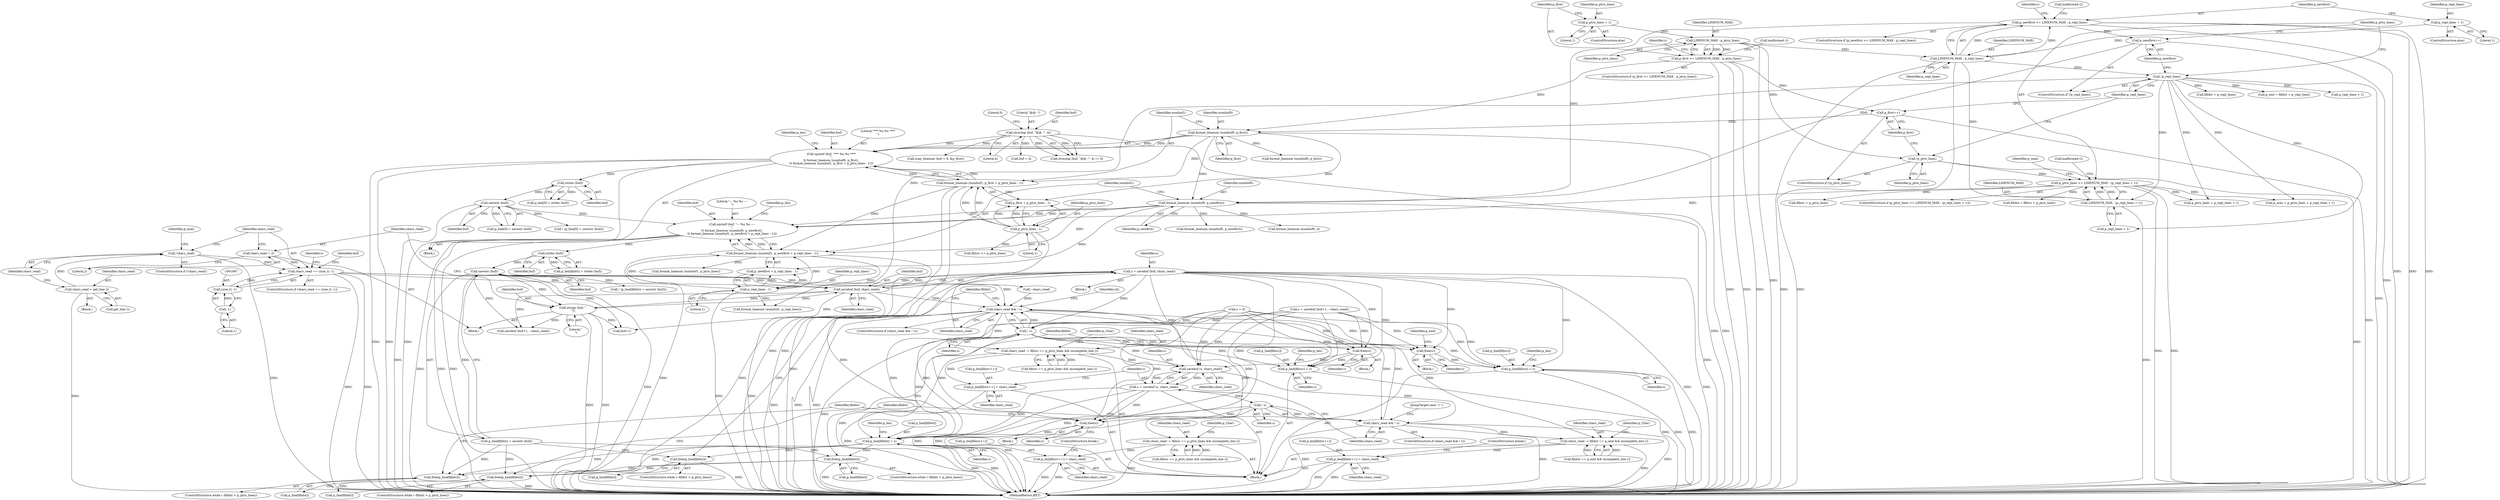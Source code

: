 digraph "0_savannah_0c08d7a902c6fdd49b704623a12d8d672ef18944@pointer" {
"1001918" [label="(Call,s = savebuf (buf, chars_read))"];
"1001920" [label="(Call,savebuf (buf, chars_read))"];
"1001883" [label="(Call,strcpy (buf, \" \n\"))"];
"1001836" [label="(Call,savestr (buf))"];
"1001828" [label="(Call,strlen (buf))"];
"1001811" [label="(Call,sprintf (buf, \"--- %s,%s ----\n\",\n\t\t format_linenum (numbuf0, p_newfirst),\n\t\t format_linenum (numbuf1, p_newfirst + p_repl_lines - 1)))"];
"1001796" [label="(Call,savestr (buf))"];
"1001788" [label="(Call,strlen (buf))"];
"1001771" [label="(Call,sprintf (buf, \"*** %s,%s ****\n\",\n\t\t format_linenum (numbuf0, p_first),\n\t\t format_linenum (numbuf1, p_first + p_ptrn_lines - 1)))"];
"1001573" [label="(Call,strncmp (buf, \"@@ -\", 4))"];
"1001774" [label="(Call,format_linenum (numbuf0, p_first))"];
"1001723" [label="(Call,p_first++)"];
"1001619" [label="(Call,p_first >= LINENUM_MAX - p_ptrn_lines)"];
"1001621" [label="(Call,LINENUM_MAX - p_ptrn_lines)"];
"1001615" [label="(Call,p_ptrn_lines = 1)"];
"1001777" [label="(Call,format_linenum (numbuf1, p_first + p_ptrn_lines - 1))"];
"1001781" [label="(Call,p_ptrn_lines - 1)"];
"1001731" [label="(Call,p_ptrn_lines >= LINENUM_MAX - (p_repl_lines + 1))"];
"1001721" [label="(Call,!p_ptrn_lines)"];
"1001733" [label="(Call,LINENUM_MAX - (p_repl_lines + 1))"];
"1001666" [label="(Call,LINENUM_MAX - p_repl_lines)"];
"1001660" [label="(Call,p_repl_lines = 1)"];
"1001726" [label="(Call,!p_repl_lines)"];
"1001814" [label="(Call,format_linenum (numbuf0, p_newfirst))"];
"1001728" [label="(Call,p_newfirst++)"];
"1001664" [label="(Call,p_newfirst >= LINENUM_MAX - p_repl_lines)"];
"1001817" [label="(Call,format_linenum (numbuf1, p_newfirst + p_repl_lines - 1))"];
"1001821" [label="(Call,p_repl_lines - 1)"];
"1001894" [label="(Call,chars_read == (size_t) -1)"];
"1001873" [label="(Call,!chars_read)"];
"1001869" [label="(Call,chars_read = get_line ())"];
"1001886" [label="(Call,chars_read = 2)"];
"1001896" [label="(Call,(size_t) -1)"];
"1001898" [label="(Call,-1)"];
"1001940" [label="(Call,! s)"];
"1001938" [label="(Call,chars_read && ! s)"];
"1001977" [label="(Call,chars_read -= fillsrc == p_ptrn_lines && incomplete_line ())"];
"1001994" [label="(Call,p_len[fillsrc++] = chars_read)"];
"1002030" [label="(Call,chars_read -= fillsrc == p_ptrn_lines && incomplete_line ())"];
"1002047" [label="(Call,p_len[fillsrc++] = chars_read)"];
"1002055" [label="(Call,savebuf (s, chars_read))"];
"1002053" [label="(Call,s = savebuf (s, chars_read))"];
"1002061" [label="(Call,! s)"];
"1002059" [label="(Call,chars_read && ! s)"];
"1002104" [label="(Call,chars_read -= filldst == p_end && incomplete_line ())"];
"1002121" [label="(Call,p_len[filldst++] = chars_read)"];
"1002087" [label="(Call,free(s))"];
"1002116" [label="(Call,p_line[filldst] = s)"];
"1001948" [label="(Call,free(p_line[filldst]))"];
"1002018" [label="(Call,free(p_line[filldst]))"];
"1002069" [label="(Call,free(p_line[filldst]))"];
"1002094" [label="(Call,free(p_line[filldst]))"];
"1001969" [label="(Call,free(s))"];
"1001989" [label="(Call,p_line[fillsrc] = s)"];
"1002011" [label="(Call,free(s))"];
"1002042" [label="(Call,p_line[fillsrc] = s)"];
"1001829" [label="(Identifier,buf)"];
"1001993" [label="(Identifier,s)"];
"1001935" [label="(Call,--chars_read)"];
"1002060" [label="(Identifier,chars_read)"];
"1002772" [label="(MethodReturn,RET)"];
"1001972" [label="(Identifier,p_end)"];
"1001574" [label="(Identifier,buf)"];
"1001918" [label="(Call,s = savebuf (buf, chars_read))"];
"1001777" [label="(Call,format_linenum (numbuf1, p_first + p_ptrn_lines - 1))"];
"1001624" [label="(Call,malformed ())"];
"1001617" [label="(Literal,1)"];
"1001946" [label="(Identifier,filldst)"];
"1001595" [label="(Call,scan_linenum (buf + 4, &p_first))"];
"1001775" [label="(Identifier,numbuf0)"];
"1002000" [label="(ControlStructure,break;)"];
"1002062" [label="(Identifier,s)"];
"1002048" [label="(Call,p_len[fillsrc++])"];
"1001870" [label="(Identifier,chars_read)"];
"1001908" [label="(Identifier,buf)"];
"1002122" [label="(Call,p_len[filldst++])"];
"1002030" [label="(Call,chars_read -= fillsrc == p_ptrn_lines && incomplete_line ())"];
"1002046" [label="(Identifier,s)"];
"1001784" [label="(Call,p_len[0] = strlen (buf))"];
"1001763" [label="(Call,fillsrc + p_ptrn_lines)"];
"1001970" [label="(Identifier,s)"];
"1001949" [label="(Call,p_line[filldst])"];
"1001776" [label="(Identifier,p_first)"];
"1001660" [label="(Call,p_repl_lines = 1)"];
"1001990" [label="(Call,p_line[fillsrc])"];
"1002087" [label="(Call,free(s))"];
"1001886" [label="(Call,chars_read = 2)"];
"1001622" [label="(Identifier,LINENUM_MAX)"];
"1001968" [label="(Block,)"];
"1001614" [label="(ControlStructure,else)"];
"1001821" [label="(Call,p_repl_lines - 1)"];
"1001722" [label="(Identifier,p_ptrn_lines)"];
"1001577" [label="(Literal,0)"];
"1002123" [label="(Identifier,p_len)"];
"1001725" [label="(ControlStructure,if (!p_repl_lines))"];
"1001812" [label="(Identifier,buf)"];
"1001811" [label="(Call,sprintf (buf, \"--- %s,%s ----\n\",\n\t\t format_linenum (numbuf0, p_newfirst),\n\t\t format_linenum (numbuf1, p_newfirst + p_repl_lines - 1)))"];
"1002011" [label="(Call,free(s))"];
"1002055" [label="(Call,savebuf (s, chars_read))"];
"1001813" [label="(Literal,\"--- %s,%s ----\n\")"];
"1001730" [label="(ControlStructure,if (p_ptrn_lines >= LINENUM_MAX - (p_repl_lines + 1)))"];
"1002070" [label="(Call,p_line[filldst])"];
"1001726" [label="(Call,!p_repl_lines)"];
"1001667" [label="(Identifier,LINENUM_MAX)"];
"1002039" [label="(Identifier,p_Char)"];
"1002094" [label="(Call,free(p_line[filldst]))"];
"1002010" [label="(Block,)"];
"1001872" [label="(ControlStructure,if (!chars_read))"];
"1001788" [label="(Call,strlen (buf))"];
"1001879" [label="(Identifier,p_max)"];
"1002064" [label="(ControlStructure,while (--filldst > p_ptrn_lines))"];
"1001576" [label="(Literal,4)"];
"1001885" [label="(Literal,\" \n\")"];
"1001721" [label="(Call,!p_ptrn_lines)"];
"1001862" [label="(Call,fillsrc <= p_ptrn_lines)"];
"1001822" [label="(Identifier,p_repl_lines)"];
"1001874" [label="(Identifier,chars_read)"];
"1001733" [label="(Call,LINENUM_MAX - (p_repl_lines + 1))"];
"1001661" [label="(Identifier,p_repl_lines)"];
"1001931" [label="(Call,savebuf (buf+1, --chars_read))"];
"1002047" [label="(Call,p_len[fillsrc++] = chars_read)"];
"1001596" [label="(Call,buf + 4)"];
"1001871" [label="(Call,get_line ())"];
"1001901" [label="(Identifier,s)"];
"1001920" [label="(Call,savebuf (buf, chars_read))"];
"1001922" [label="(Identifier,chars_read)"];
"1001783" [label="(Literal,1)"];
"1001873" [label="(Call,!chars_read)"];
"1002092" [label="(Identifier,filldst)"];
"1001979" [label="(Call,fillsrc == p_ptrn_lines && incomplete_line ())"];
"1001961" [label="(Identifier,ch)"];
"1002120" [label="(Identifier,s)"];
"1001741" [label="(Call,p_ptrn_lines + p_repl_lines + 1)"];
"1002043" [label="(Call,p_line[fillsrc])"];
"1002056" [label="(Identifier,s)"];
"1001729" [label="(Identifier,p_newfirst)"];
"1001989" [label="(Call,p_line[fillsrc] = s)"];
"1002731" [label="(Call,format_linenum (numbuf1, p_ptrn_lines))"];
"1001996" [label="(Identifier,p_len)"];
"1002089" [label="(ControlStructure,while (--filldst > p_ptrn_lines))"];
"1001739" [label="(Call,p_max = p_ptrn_lines + p_repl_lines + 1)"];
"1001616" [label="(Identifier,p_ptrn_lines)"];
"1001768" [label="(Call,filldst + p_repl_lines)"];
"1001740" [label="(Identifier,p_max)"];
"1001896" [label="(Call,(size_t) -1)"];
"1001869" [label="(Call,chars_read = get_line ())"];
"1002067" [label="(Identifier,filldst)"];
"1001940" [label="(Call,! s)"];
"1002031" [label="(Identifier,chars_read)"];
"1001618" [label="(ControlStructure,if (p_first >= LINENUM_MAX - p_ptrn_lines))"];
"1001724" [label="(Identifier,p_first)"];
"1001818" [label="(Identifier,numbuf1)"];
"1001826" [label="(Identifier,p_len)"];
"1001824" [label="(Call,p_len[filldst] = strlen (buf))"];
"1002061" [label="(Call,! s)"];
"1001884" [label="(Identifier,buf)"];
"1001828" [label="(Call,strlen (buf))"];
"1001545" [label="(Block,)"];
"1001727" [label="(Identifier,p_repl_lines)"];
"1001619" [label="(Call,p_first >= LINENUM_MAX - p_ptrn_lines)"];
"1001623" [label="(Identifier,p_ptrn_lines)"];
"1001919" [label="(Identifier,s)"];
"1002106" [label="(Call,filldst == p_end && incomplete_line ())"];
"1001941" [label="(Identifier,s)"];
"1001666" [label="(Call,LINENUM_MAX - p_repl_lines)"];
"1001948" [label="(Call,free(p_line[filldst]))"];
"1002052" [label="(Identifier,chars_read)"];
"1002126" [label="(Identifier,chars_read)"];
"1001779" [label="(Call,p_first + p_ptrn_lines - 1)"];
"1001620" [label="(Identifier,p_first)"];
"1002042" [label="(Call,p_line[fillsrc] = s)"];
"1001938" [label="(Call,chars_read && ! s)"];
"1001943" [label="(ControlStructure,while (--filldst > p_ptrn_lines))"];
"1001766" [label="(Call,p_end = filldst + p_repl_lines)"];
"1001789" [label="(Identifier,buf)"];
"1001836" [label="(Call,savestr (buf))"];
"1001723" [label="(Call,p_first++)"];
"1002081" [label="(JumpTarget,case '+':)"];
"1002013" [label="(ControlStructure,while (--filldst > p_ptrn_lines))"];
"1001731" [label="(Call,p_ptrn_lines >= LINENUM_MAX - (p_repl_lines + 1))"];
"1001781" [label="(Call,p_ptrn_lines - 1)"];
"1001797" [label="(Identifier,buf)"];
"1002012" [label="(Identifier,s)"];
"1001621" [label="(Call,LINENUM_MAX - p_ptrn_lines)"];
"1001899" [label="(Literal,1)"];
"1001792" [label="(Call,p_line[0] = savestr (buf))"];
"1002713" [label="(Call,format_linenum (numbuf0, i))"];
"1001774" [label="(Call,format_linenum (numbuf0, p_first))"];
"1001977" [label="(Call,chars_read -= fillsrc == p_ptrn_lines && incomplete_line ())"];
"1001894" [label="(Call,chars_read == (size_t) -1)"];
"1001898" [label="(Call,-1)"];
"1001615" [label="(Call,p_ptrn_lines = 1)"];
"1001816" [label="(Identifier,p_newfirst)"];
"1001823" [label="(Literal,1)"];
"1002728" [label="(Call,format_linenum (numbuf0, p_first))"];
"1001999" [label="(Identifier,chars_read)"];
"1002086" [label="(Block,)"];
"1002018" [label="(Call,free(p_line[filldst]))"];
"1002088" [label="(Identifier,s)"];
"1001673" [label="(Identifier,s)"];
"1002747" [label="(Call,format_linenum (numbuf1, p_repl_lines))"];
"1001994" [label="(Call,p_len[fillsrc++] = chars_read)"];
"1001728" [label="(Call,p_newfirst++)"];
"1001819" [label="(Call,p_newfirst + p_repl_lines - 1)"];
"1001895" [label="(Identifier,chars_read)"];
"1001929" [label="(Call,s = savebuf (buf+1, --chars_read))"];
"1001778" [label="(Identifier,numbuf1)"];
"1001986" [label="(Identifier,p_Char)"];
"1002049" [label="(Identifier,p_len)"];
"1001837" [label="(Identifier,buf)"];
"1001978" [label="(Identifier,chars_read)"];
"1001771" [label="(Call,sprintf (buf, \"*** %s,%s ****\n\",\n\t\t format_linenum (numbuf0, p_first),\n\t\t format_linenum (numbuf1, p_first + p_ptrn_lines - 1)))"];
"1001575" [label="(Literal,\"@@ -\")"];
"1001969" [label="(Call,free(s))"];
"1001662" [label="(Literal,1)"];
"1002744" [label="(Call,format_linenum (numbuf0, p_newfirst))"];
"1002095" [label="(Call,p_line[filldst])"];
"1002059" [label="(Call,chars_read && ! s)"];
"1001665" [label="(Identifier,p_newfirst)"];
"1001995" [label="(Call,p_len[fillsrc++])"];
"1001732" [label="(Identifier,p_ptrn_lines)"];
"1001772" [label="(Identifier,buf)"];
"1002105" [label="(Identifier,chars_read)"];
"1001773" [label="(Literal,\"*** %s,%s ****\n\")"];
"1001664" [label="(Call,p_newfirst >= LINENUM_MAX - p_repl_lines)"];
"1001817" [label="(Call,format_linenum (numbuf1, p_newfirst + p_repl_lines - 1))"];
"1001962" [label="(Block,)"];
"1001832" [label="(Call,p_line[filldst] = savestr (buf))"];
"1001887" [label="(Identifier,chars_read)"];
"1002121" [label="(Call,p_len[filldst++] = chars_read)"];
"1002069" [label="(Call,free(p_line[filldst]))"];
"1002016" [label="(Identifier,filldst)"];
"1002053" [label="(Call,s = savebuf (s, chars_read))"];
"1001868" [label="(Block,)"];
"1001628" [label="(Identifier,s)"];
"1001669" [label="(Call,malformed ())"];
"1001883" [label="(Call,strcpy (buf, \" \n\"))"];
"1001888" [label="(Literal,2)"];
"1002113" [label="(Identifier,p_Char)"];
"1002019" [label="(Call,p_line[filldst])"];
"1001743" [label="(Call,p_repl_lines + 1)"];
"1001573" [label="(Call,strncmp (buf, \"@@ -\", 4))"];
"1001937" [label="(ControlStructure,if (chars_read && ! s))"];
"1002116" [label="(Call,p_line[filldst] = s)"];
"1001734" [label="(Identifier,LINENUM_MAX)"];
"1002032" [label="(Call,fillsrc == p_ptrn_lines && incomplete_line ())"];
"1001761" [label="(Call,filldst = fillsrc + p_ptrn_lines)"];
"1002058" [label="(ControlStructure,if (chars_read && ! s))"];
"1001663" [label="(ControlStructure,if (p_newfirst >= LINENUM_MAX - p_repl_lines))"];
"1001882" [label="(Block,)"];
"1001921" [label="(Identifier,buf)"];
"1001893" [label="(ControlStructure,if (chars_read == (size_t) -1))"];
"1001572" [label="(Call,strncmp (buf, \"@@ -\", 4) != 0)"];
"1002127" [label="(ControlStructure,break;)"];
"1001900" [label="(Call,s = 0)"];
"1001932" [label="(Call,buf+1)"];
"1002054" [label="(Identifier,s)"];
"1002057" [label="(Identifier,chars_read)"];
"1002104" [label="(Call,chars_read -= filldst == p_end && incomplete_line ())"];
"1001831" [label="(Call,! (p_line[filldst] = savestr (buf)))"];
"1001659" [label="(ControlStructure,else)"];
"1001914" [label="(Block,)"];
"1001939" [label="(Identifier,chars_read)"];
"1001814" [label="(Call,format_linenum (numbuf0, p_newfirst))"];
"1001786" [label="(Identifier,p_len)"];
"1001791" [label="(Call,! (p_line[0] = savestr (buf)))"];
"1001782" [label="(Identifier,p_ptrn_lines)"];
"1002117" [label="(Call,p_line[filldst])"];
"1001738" [label="(Call,malformed ())"];
"1001796" [label="(Call,savestr (buf))"];
"1001735" [label="(Call,p_repl_lines + 1)"];
"1001815" [label="(Identifier,numbuf0)"];
"1001720" [label="(ControlStructure,if (!p_ptrn_lines))"];
"1001668" [label="(Identifier,p_repl_lines)"];
"1001918" -> "1001914"  [label="AST: "];
"1001918" -> "1001920"  [label="CFG: "];
"1001919" -> "1001918"  [label="AST: "];
"1001920" -> "1001918"  [label="AST: "];
"1001939" -> "1001918"  [label="CFG: "];
"1001918" -> "1002772"  [label="DDG: "];
"1001918" -> "1002772"  [label="DDG: "];
"1001920" -> "1001918"  [label="DDG: "];
"1001920" -> "1001918"  [label="DDG: "];
"1001918" -> "1001940"  [label="DDG: "];
"1001918" -> "1001969"  [label="DDG: "];
"1001918" -> "1001989"  [label="DDG: "];
"1001918" -> "1002011"  [label="DDG: "];
"1001918" -> "1002042"  [label="DDG: "];
"1001918" -> "1002055"  [label="DDG: "];
"1001918" -> "1002087"  [label="DDG: "];
"1001918" -> "1002116"  [label="DDG: "];
"1001920" -> "1001922"  [label="CFG: "];
"1001921" -> "1001920"  [label="AST: "];
"1001922" -> "1001920"  [label="AST: "];
"1001920" -> "1002772"  [label="DDG: "];
"1001920" -> "1001883"  [label="DDG: "];
"1001883" -> "1001920"  [label="DDG: "];
"1001836" -> "1001920"  [label="DDG: "];
"1001894" -> "1001920"  [label="DDG: "];
"1001920" -> "1001931"  [label="DDG: "];
"1001920" -> "1001932"  [label="DDG: "];
"1001920" -> "1001938"  [label="DDG: "];
"1001883" -> "1001882"  [label="AST: "];
"1001883" -> "1001885"  [label="CFG: "];
"1001884" -> "1001883"  [label="AST: "];
"1001885" -> "1001883"  [label="AST: "];
"1001887" -> "1001883"  [label="CFG: "];
"1001883" -> "1002772"  [label="DDG: "];
"1001883" -> "1002772"  [label="DDG: "];
"1001836" -> "1001883"  [label="DDG: "];
"1001883" -> "1001931"  [label="DDG: "];
"1001883" -> "1001932"  [label="DDG: "];
"1001836" -> "1001832"  [label="AST: "];
"1001836" -> "1001837"  [label="CFG: "];
"1001837" -> "1001836"  [label="AST: "];
"1001832" -> "1001836"  [label="CFG: "];
"1001836" -> "1002772"  [label="DDG: "];
"1001836" -> "1001831"  [label="DDG: "];
"1001836" -> "1001832"  [label="DDG: "];
"1001828" -> "1001836"  [label="DDG: "];
"1001836" -> "1001931"  [label="DDG: "];
"1001836" -> "1001932"  [label="DDG: "];
"1001828" -> "1001824"  [label="AST: "];
"1001828" -> "1001829"  [label="CFG: "];
"1001829" -> "1001828"  [label="AST: "];
"1001824" -> "1001828"  [label="CFG: "];
"1001828" -> "1001824"  [label="DDG: "];
"1001811" -> "1001828"  [label="DDG: "];
"1001811" -> "1001545"  [label="AST: "];
"1001811" -> "1001817"  [label="CFG: "];
"1001812" -> "1001811"  [label="AST: "];
"1001813" -> "1001811"  [label="AST: "];
"1001814" -> "1001811"  [label="AST: "];
"1001817" -> "1001811"  [label="AST: "];
"1001826" -> "1001811"  [label="CFG: "];
"1001811" -> "1002772"  [label="DDG: "];
"1001811" -> "1002772"  [label="DDG: "];
"1001811" -> "1002772"  [label="DDG: "];
"1001796" -> "1001811"  [label="DDG: "];
"1001814" -> "1001811"  [label="DDG: "];
"1001814" -> "1001811"  [label="DDG: "];
"1001817" -> "1001811"  [label="DDG: "];
"1001817" -> "1001811"  [label="DDG: "];
"1001796" -> "1001792"  [label="AST: "];
"1001796" -> "1001797"  [label="CFG: "];
"1001797" -> "1001796"  [label="AST: "];
"1001792" -> "1001796"  [label="CFG: "];
"1001796" -> "1002772"  [label="DDG: "];
"1001796" -> "1001791"  [label="DDG: "];
"1001796" -> "1001792"  [label="DDG: "];
"1001788" -> "1001796"  [label="DDG: "];
"1001788" -> "1001784"  [label="AST: "];
"1001788" -> "1001789"  [label="CFG: "];
"1001789" -> "1001788"  [label="AST: "];
"1001784" -> "1001788"  [label="CFG: "];
"1001788" -> "1001784"  [label="DDG: "];
"1001771" -> "1001788"  [label="DDG: "];
"1001771" -> "1001545"  [label="AST: "];
"1001771" -> "1001777"  [label="CFG: "];
"1001772" -> "1001771"  [label="AST: "];
"1001773" -> "1001771"  [label="AST: "];
"1001774" -> "1001771"  [label="AST: "];
"1001777" -> "1001771"  [label="AST: "];
"1001786" -> "1001771"  [label="CFG: "];
"1001771" -> "1002772"  [label="DDG: "];
"1001771" -> "1002772"  [label="DDG: "];
"1001771" -> "1002772"  [label="DDG: "];
"1001573" -> "1001771"  [label="DDG: "];
"1001774" -> "1001771"  [label="DDG: "];
"1001774" -> "1001771"  [label="DDG: "];
"1001777" -> "1001771"  [label="DDG: "];
"1001777" -> "1001771"  [label="DDG: "];
"1001573" -> "1001572"  [label="AST: "];
"1001573" -> "1001576"  [label="CFG: "];
"1001574" -> "1001573"  [label="AST: "];
"1001575" -> "1001573"  [label="AST: "];
"1001576" -> "1001573"  [label="AST: "];
"1001577" -> "1001573"  [label="CFG: "];
"1001573" -> "1002772"  [label="DDG: "];
"1001573" -> "1001572"  [label="DDG: "];
"1001573" -> "1001572"  [label="DDG: "];
"1001573" -> "1001572"  [label="DDG: "];
"1001573" -> "1001595"  [label="DDG: "];
"1001573" -> "1001596"  [label="DDG: "];
"1001774" -> "1001776"  [label="CFG: "];
"1001775" -> "1001774"  [label="AST: "];
"1001776" -> "1001774"  [label="AST: "];
"1001778" -> "1001774"  [label="CFG: "];
"1001774" -> "1002772"  [label="DDG: "];
"1001723" -> "1001774"  [label="DDG: "];
"1001619" -> "1001774"  [label="DDG: "];
"1001774" -> "1001777"  [label="DDG: "];
"1001774" -> "1001779"  [label="DDG: "];
"1001774" -> "1001814"  [label="DDG: "];
"1001774" -> "1002728"  [label="DDG: "];
"1001723" -> "1001720"  [label="AST: "];
"1001723" -> "1001724"  [label="CFG: "];
"1001724" -> "1001723"  [label="AST: "];
"1001727" -> "1001723"  [label="CFG: "];
"1001723" -> "1002772"  [label="DDG: "];
"1001619" -> "1001723"  [label="DDG: "];
"1001619" -> "1001618"  [label="AST: "];
"1001619" -> "1001621"  [label="CFG: "];
"1001620" -> "1001619"  [label="AST: "];
"1001621" -> "1001619"  [label="AST: "];
"1001624" -> "1001619"  [label="CFG: "];
"1001628" -> "1001619"  [label="CFG: "];
"1001619" -> "1002772"  [label="DDG: "];
"1001619" -> "1002772"  [label="DDG: "];
"1001619" -> "1002772"  [label="DDG: "];
"1001621" -> "1001619"  [label="DDG: "];
"1001621" -> "1001619"  [label="DDG: "];
"1001621" -> "1001623"  [label="CFG: "];
"1001622" -> "1001621"  [label="AST: "];
"1001623" -> "1001621"  [label="AST: "];
"1001621" -> "1002772"  [label="DDG: "];
"1001615" -> "1001621"  [label="DDG: "];
"1001621" -> "1001666"  [label="DDG: "];
"1001621" -> "1001721"  [label="DDG: "];
"1001615" -> "1001614"  [label="AST: "];
"1001615" -> "1001617"  [label="CFG: "];
"1001616" -> "1001615"  [label="AST: "];
"1001617" -> "1001615"  [label="AST: "];
"1001620" -> "1001615"  [label="CFG: "];
"1001777" -> "1001779"  [label="CFG: "];
"1001778" -> "1001777"  [label="AST: "];
"1001779" -> "1001777"  [label="AST: "];
"1001777" -> "1002772"  [label="DDG: "];
"1001777" -> "1002772"  [label="DDG: "];
"1001781" -> "1001777"  [label="DDG: "];
"1001781" -> "1001777"  [label="DDG: "];
"1001777" -> "1001817"  [label="DDG: "];
"1001781" -> "1001779"  [label="AST: "];
"1001781" -> "1001783"  [label="CFG: "];
"1001782" -> "1001781"  [label="AST: "];
"1001783" -> "1001781"  [label="AST: "];
"1001779" -> "1001781"  [label="CFG: "];
"1001781" -> "1002772"  [label="DDG: "];
"1001781" -> "1001779"  [label="DDG: "];
"1001781" -> "1001779"  [label="DDG: "];
"1001731" -> "1001781"  [label="DDG: "];
"1001781" -> "1001862"  [label="DDG: "];
"1001731" -> "1001730"  [label="AST: "];
"1001731" -> "1001733"  [label="CFG: "];
"1001732" -> "1001731"  [label="AST: "];
"1001733" -> "1001731"  [label="AST: "];
"1001738" -> "1001731"  [label="CFG: "];
"1001740" -> "1001731"  [label="CFG: "];
"1001731" -> "1002772"  [label="DDG: "];
"1001731" -> "1002772"  [label="DDG: "];
"1001721" -> "1001731"  [label="DDG: "];
"1001733" -> "1001731"  [label="DDG: "];
"1001733" -> "1001731"  [label="DDG: "];
"1001731" -> "1001739"  [label="DDG: "];
"1001731" -> "1001741"  [label="DDG: "];
"1001731" -> "1001761"  [label="DDG: "];
"1001731" -> "1001763"  [label="DDG: "];
"1001721" -> "1001720"  [label="AST: "];
"1001721" -> "1001722"  [label="CFG: "];
"1001722" -> "1001721"  [label="AST: "];
"1001724" -> "1001721"  [label="CFG: "];
"1001727" -> "1001721"  [label="CFG: "];
"1001721" -> "1002772"  [label="DDG: "];
"1001733" -> "1001735"  [label="CFG: "];
"1001734" -> "1001733"  [label="AST: "];
"1001735" -> "1001733"  [label="AST: "];
"1001733" -> "1002772"  [label="DDG: "];
"1001666" -> "1001733"  [label="DDG: "];
"1001726" -> "1001733"  [label="DDG: "];
"1001666" -> "1001664"  [label="AST: "];
"1001666" -> "1001668"  [label="CFG: "];
"1001667" -> "1001666"  [label="AST: "];
"1001668" -> "1001666"  [label="AST: "];
"1001664" -> "1001666"  [label="CFG: "];
"1001666" -> "1002772"  [label="DDG: "];
"1001666" -> "1002772"  [label="DDG: "];
"1001666" -> "1001664"  [label="DDG: "];
"1001666" -> "1001664"  [label="DDG: "];
"1001660" -> "1001666"  [label="DDG: "];
"1001666" -> "1001726"  [label="DDG: "];
"1001660" -> "1001659"  [label="AST: "];
"1001660" -> "1001662"  [label="CFG: "];
"1001661" -> "1001660"  [label="AST: "];
"1001662" -> "1001660"  [label="AST: "];
"1001665" -> "1001660"  [label="CFG: "];
"1001726" -> "1001725"  [label="AST: "];
"1001726" -> "1001727"  [label="CFG: "];
"1001727" -> "1001726"  [label="AST: "];
"1001729" -> "1001726"  [label="CFG: "];
"1001732" -> "1001726"  [label="CFG: "];
"1001726" -> "1002772"  [label="DDG: "];
"1001726" -> "1001735"  [label="DDG: "];
"1001726" -> "1001739"  [label="DDG: "];
"1001726" -> "1001741"  [label="DDG: "];
"1001726" -> "1001743"  [label="DDG: "];
"1001726" -> "1001766"  [label="DDG: "];
"1001726" -> "1001768"  [label="DDG: "];
"1001726" -> "1001821"  [label="DDG: "];
"1001814" -> "1001816"  [label="CFG: "];
"1001815" -> "1001814"  [label="AST: "];
"1001816" -> "1001814"  [label="AST: "];
"1001818" -> "1001814"  [label="CFG: "];
"1001814" -> "1002772"  [label="DDG: "];
"1001728" -> "1001814"  [label="DDG: "];
"1001664" -> "1001814"  [label="DDG: "];
"1001814" -> "1001817"  [label="DDG: "];
"1001814" -> "1001819"  [label="DDG: "];
"1001814" -> "1002713"  [label="DDG: "];
"1001814" -> "1002744"  [label="DDG: "];
"1001728" -> "1001725"  [label="AST: "];
"1001728" -> "1001729"  [label="CFG: "];
"1001729" -> "1001728"  [label="AST: "];
"1001732" -> "1001728"  [label="CFG: "];
"1001728" -> "1002772"  [label="DDG: "];
"1001664" -> "1001728"  [label="DDG: "];
"1001664" -> "1001663"  [label="AST: "];
"1001665" -> "1001664"  [label="AST: "];
"1001669" -> "1001664"  [label="CFG: "];
"1001673" -> "1001664"  [label="CFG: "];
"1001664" -> "1002772"  [label="DDG: "];
"1001664" -> "1002772"  [label="DDG: "];
"1001664" -> "1002772"  [label="DDG: "];
"1001817" -> "1001819"  [label="CFG: "];
"1001818" -> "1001817"  [label="AST: "];
"1001819" -> "1001817"  [label="AST: "];
"1001817" -> "1002772"  [label="DDG: "];
"1001817" -> "1002772"  [label="DDG: "];
"1001821" -> "1001817"  [label="DDG: "];
"1001821" -> "1001817"  [label="DDG: "];
"1001817" -> "1002731"  [label="DDG: "];
"1001817" -> "1002747"  [label="DDG: "];
"1001821" -> "1001819"  [label="AST: "];
"1001821" -> "1001823"  [label="CFG: "];
"1001822" -> "1001821"  [label="AST: "];
"1001823" -> "1001821"  [label="AST: "];
"1001819" -> "1001821"  [label="CFG: "];
"1001821" -> "1002772"  [label="DDG: "];
"1001821" -> "1001819"  [label="DDG: "];
"1001821" -> "1001819"  [label="DDG: "];
"1001821" -> "1002747"  [label="DDG: "];
"1001894" -> "1001893"  [label="AST: "];
"1001894" -> "1001896"  [label="CFG: "];
"1001895" -> "1001894"  [label="AST: "];
"1001896" -> "1001894"  [label="AST: "];
"1001901" -> "1001894"  [label="CFG: "];
"1001908" -> "1001894"  [label="CFG: "];
"1001894" -> "1002772"  [label="DDG: "];
"1001894" -> "1002772"  [label="DDG: "];
"1001873" -> "1001894"  [label="DDG: "];
"1001886" -> "1001894"  [label="DDG: "];
"1001896" -> "1001894"  [label="DDG: "];
"1001894" -> "1001935"  [label="DDG: "];
"1001894" -> "1001938"  [label="DDG: "];
"1001873" -> "1001872"  [label="AST: "];
"1001873" -> "1001874"  [label="CFG: "];
"1001874" -> "1001873"  [label="AST: "];
"1001879" -> "1001873"  [label="CFG: "];
"1001895" -> "1001873"  [label="CFG: "];
"1001873" -> "1002772"  [label="DDG: "];
"1001869" -> "1001873"  [label="DDG: "];
"1001869" -> "1001868"  [label="AST: "];
"1001869" -> "1001871"  [label="CFG: "];
"1001870" -> "1001869"  [label="AST: "];
"1001871" -> "1001869"  [label="AST: "];
"1001874" -> "1001869"  [label="CFG: "];
"1001869" -> "1002772"  [label="DDG: "];
"1001886" -> "1001882"  [label="AST: "];
"1001886" -> "1001888"  [label="CFG: "];
"1001887" -> "1001886"  [label="AST: "];
"1001888" -> "1001886"  [label="AST: "];
"1001895" -> "1001886"  [label="CFG: "];
"1001896" -> "1001898"  [label="CFG: "];
"1001897" -> "1001896"  [label="AST: "];
"1001898" -> "1001896"  [label="AST: "];
"1001898" -> "1001896"  [label="DDG: "];
"1001898" -> "1001899"  [label="CFG: "];
"1001899" -> "1001898"  [label="AST: "];
"1001940" -> "1001938"  [label="AST: "];
"1001940" -> "1001941"  [label="CFG: "];
"1001941" -> "1001940"  [label="AST: "];
"1001938" -> "1001940"  [label="CFG: "];
"1001940" -> "1002772"  [label="DDG: "];
"1001940" -> "1001938"  [label="DDG: "];
"1001929" -> "1001940"  [label="DDG: "];
"1001900" -> "1001940"  [label="DDG: "];
"1001940" -> "1001969"  [label="DDG: "];
"1001940" -> "1001989"  [label="DDG: "];
"1001940" -> "1002011"  [label="DDG: "];
"1001940" -> "1002042"  [label="DDG: "];
"1001940" -> "1002055"  [label="DDG: "];
"1001940" -> "1002087"  [label="DDG: "];
"1001940" -> "1002116"  [label="DDG: "];
"1001938" -> "1001937"  [label="AST: "];
"1001938" -> "1001939"  [label="CFG: "];
"1001939" -> "1001938"  [label="AST: "];
"1001946" -> "1001938"  [label="CFG: "];
"1001961" -> "1001938"  [label="CFG: "];
"1001938" -> "1002772"  [label="DDG: "];
"1001938" -> "1002772"  [label="DDG: "];
"1001938" -> "1002772"  [label="DDG: "];
"1001935" -> "1001938"  [label="DDG: "];
"1002059" -> "1001938"  [label="DDG: "];
"1001938" -> "1001977"  [label="DDG: "];
"1001938" -> "1002030"  [label="DDG: "];
"1001938" -> "1002059"  [label="DDG: "];
"1001938" -> "1002104"  [label="DDG: "];
"1001977" -> "1001962"  [label="AST: "];
"1001977" -> "1001979"  [label="CFG: "];
"1001978" -> "1001977"  [label="AST: "];
"1001979" -> "1001977"  [label="AST: "];
"1001986" -> "1001977"  [label="CFG: "];
"1001977" -> "1002772"  [label="DDG: "];
"1001979" -> "1001977"  [label="DDG: "];
"1001979" -> "1001977"  [label="DDG: "];
"1001977" -> "1001994"  [label="DDG: "];
"1001994" -> "1001962"  [label="AST: "];
"1001994" -> "1001999"  [label="CFG: "];
"1001995" -> "1001994"  [label="AST: "];
"1001999" -> "1001994"  [label="AST: "];
"1002000" -> "1001994"  [label="CFG: "];
"1001994" -> "1002772"  [label="DDG: "];
"1001994" -> "1002772"  [label="DDG: "];
"1002030" -> "1001962"  [label="AST: "];
"1002030" -> "1002032"  [label="CFG: "];
"1002031" -> "1002030"  [label="AST: "];
"1002032" -> "1002030"  [label="AST: "];
"1002039" -> "1002030"  [label="CFG: "];
"1002030" -> "1002772"  [label="DDG: "];
"1002032" -> "1002030"  [label="DDG: "];
"1002032" -> "1002030"  [label="DDG: "];
"1002030" -> "1002047"  [label="DDG: "];
"1002030" -> "1002055"  [label="DDG: "];
"1002047" -> "1001962"  [label="AST: "];
"1002047" -> "1002052"  [label="CFG: "];
"1002048" -> "1002047"  [label="AST: "];
"1002052" -> "1002047"  [label="AST: "];
"1002054" -> "1002047"  [label="CFG: "];
"1002047" -> "1002772"  [label="DDG: "];
"1002055" -> "1002053"  [label="AST: "];
"1002055" -> "1002057"  [label="CFG: "];
"1002056" -> "1002055"  [label="AST: "];
"1002057" -> "1002055"  [label="AST: "];
"1002053" -> "1002055"  [label="CFG: "];
"1002055" -> "1002053"  [label="DDG: "];
"1002055" -> "1002053"  [label="DDG: "];
"1002011" -> "1002055"  [label="DDG: "];
"1001929" -> "1002055"  [label="DDG: "];
"1001900" -> "1002055"  [label="DDG: "];
"1002055" -> "1002059"  [label="DDG: "];
"1002053" -> "1001962"  [label="AST: "];
"1002054" -> "1002053"  [label="AST: "];
"1002060" -> "1002053"  [label="CFG: "];
"1002053" -> "1002772"  [label="DDG: "];
"1002053" -> "1002772"  [label="DDG: "];
"1002053" -> "1002061"  [label="DDG: "];
"1002053" -> "1002087"  [label="DDG: "];
"1002053" -> "1002116"  [label="DDG: "];
"1002061" -> "1002059"  [label="AST: "];
"1002061" -> "1002062"  [label="CFG: "];
"1002062" -> "1002061"  [label="AST: "];
"1002059" -> "1002061"  [label="CFG: "];
"1002061" -> "1002772"  [label="DDG: "];
"1002061" -> "1002059"  [label="DDG: "];
"1002061" -> "1002087"  [label="DDG: "];
"1002061" -> "1002116"  [label="DDG: "];
"1002059" -> "1002058"  [label="AST: "];
"1002059" -> "1002060"  [label="CFG: "];
"1002060" -> "1002059"  [label="AST: "];
"1002067" -> "1002059"  [label="CFG: "];
"1002081" -> "1002059"  [label="CFG: "];
"1002059" -> "1002772"  [label="DDG: "];
"1002059" -> "1002772"  [label="DDG: "];
"1002059" -> "1002772"  [label="DDG: "];
"1002059" -> "1002104"  [label="DDG: "];
"1002104" -> "1001962"  [label="AST: "];
"1002104" -> "1002106"  [label="CFG: "];
"1002105" -> "1002104"  [label="AST: "];
"1002106" -> "1002104"  [label="AST: "];
"1002113" -> "1002104"  [label="CFG: "];
"1002104" -> "1002772"  [label="DDG: "];
"1002106" -> "1002104"  [label="DDG: "];
"1002106" -> "1002104"  [label="DDG: "];
"1002104" -> "1002121"  [label="DDG: "];
"1002121" -> "1001962"  [label="AST: "];
"1002121" -> "1002126"  [label="CFG: "];
"1002122" -> "1002121"  [label="AST: "];
"1002126" -> "1002121"  [label="AST: "];
"1002127" -> "1002121"  [label="CFG: "];
"1002121" -> "1002772"  [label="DDG: "];
"1002121" -> "1002772"  [label="DDG: "];
"1002087" -> "1002086"  [label="AST: "];
"1002087" -> "1002088"  [label="CFG: "];
"1002088" -> "1002087"  [label="AST: "];
"1002092" -> "1002087"  [label="CFG: "];
"1001929" -> "1002087"  [label="DDG: "];
"1001900" -> "1002087"  [label="DDG: "];
"1002087" -> "1002116"  [label="DDG: "];
"1002116" -> "1001962"  [label="AST: "];
"1002116" -> "1002120"  [label="CFG: "];
"1002117" -> "1002116"  [label="AST: "];
"1002120" -> "1002116"  [label="AST: "];
"1002123" -> "1002116"  [label="CFG: "];
"1002116" -> "1002772"  [label="DDG: "];
"1002116" -> "1002772"  [label="DDG: "];
"1002116" -> "1001948"  [label="DDG: "];
"1002116" -> "1002018"  [label="DDG: "];
"1002116" -> "1002069"  [label="DDG: "];
"1002116" -> "1002094"  [label="DDG: "];
"1001929" -> "1002116"  [label="DDG: "];
"1001900" -> "1002116"  [label="DDG: "];
"1001948" -> "1001943"  [label="AST: "];
"1001948" -> "1001949"  [label="CFG: "];
"1001949" -> "1001948"  [label="AST: "];
"1001946" -> "1001948"  [label="CFG: "];
"1001948" -> "1002772"  [label="DDG: "];
"1001832" -> "1001948"  [label="DDG: "];
"1002018" -> "1002013"  [label="AST: "];
"1002018" -> "1002019"  [label="CFG: "];
"1002019" -> "1002018"  [label="AST: "];
"1002016" -> "1002018"  [label="CFG: "];
"1002018" -> "1002772"  [label="DDG: "];
"1001832" -> "1002018"  [label="DDG: "];
"1002018" -> "1002069"  [label="DDG: "];
"1002018" -> "1002094"  [label="DDG: "];
"1002069" -> "1002064"  [label="AST: "];
"1002069" -> "1002070"  [label="CFG: "];
"1002070" -> "1002069"  [label="AST: "];
"1002067" -> "1002069"  [label="CFG: "];
"1002069" -> "1002772"  [label="DDG: "];
"1001832" -> "1002069"  [label="DDG: "];
"1002094" -> "1002089"  [label="AST: "];
"1002094" -> "1002095"  [label="CFG: "];
"1002095" -> "1002094"  [label="AST: "];
"1002092" -> "1002094"  [label="CFG: "];
"1001832" -> "1002094"  [label="DDG: "];
"1001969" -> "1001968"  [label="AST: "];
"1001969" -> "1001970"  [label="CFG: "];
"1001970" -> "1001969"  [label="AST: "];
"1001972" -> "1001969"  [label="CFG: "];
"1001929" -> "1001969"  [label="DDG: "];
"1001900" -> "1001969"  [label="DDG: "];
"1001969" -> "1001989"  [label="DDG: "];
"1001989" -> "1001962"  [label="AST: "];
"1001989" -> "1001993"  [label="CFG: "];
"1001990" -> "1001989"  [label="AST: "];
"1001993" -> "1001989"  [label="AST: "];
"1001996" -> "1001989"  [label="CFG: "];
"1001989" -> "1002772"  [label="DDG: "];
"1001989" -> "1002772"  [label="DDG: "];
"1001929" -> "1001989"  [label="DDG: "];
"1001900" -> "1001989"  [label="DDG: "];
"1002011" -> "1002010"  [label="AST: "];
"1002011" -> "1002012"  [label="CFG: "];
"1002012" -> "1002011"  [label="AST: "];
"1002016" -> "1002011"  [label="CFG: "];
"1001929" -> "1002011"  [label="DDG: "];
"1001900" -> "1002011"  [label="DDG: "];
"1002011" -> "1002042"  [label="DDG: "];
"1002042" -> "1001962"  [label="AST: "];
"1002042" -> "1002046"  [label="CFG: "];
"1002043" -> "1002042"  [label="AST: "];
"1002046" -> "1002042"  [label="AST: "];
"1002049" -> "1002042"  [label="CFG: "];
"1002042" -> "1002772"  [label="DDG: "];
"1001929" -> "1002042"  [label="DDG: "];
"1001900" -> "1002042"  [label="DDG: "];
}
